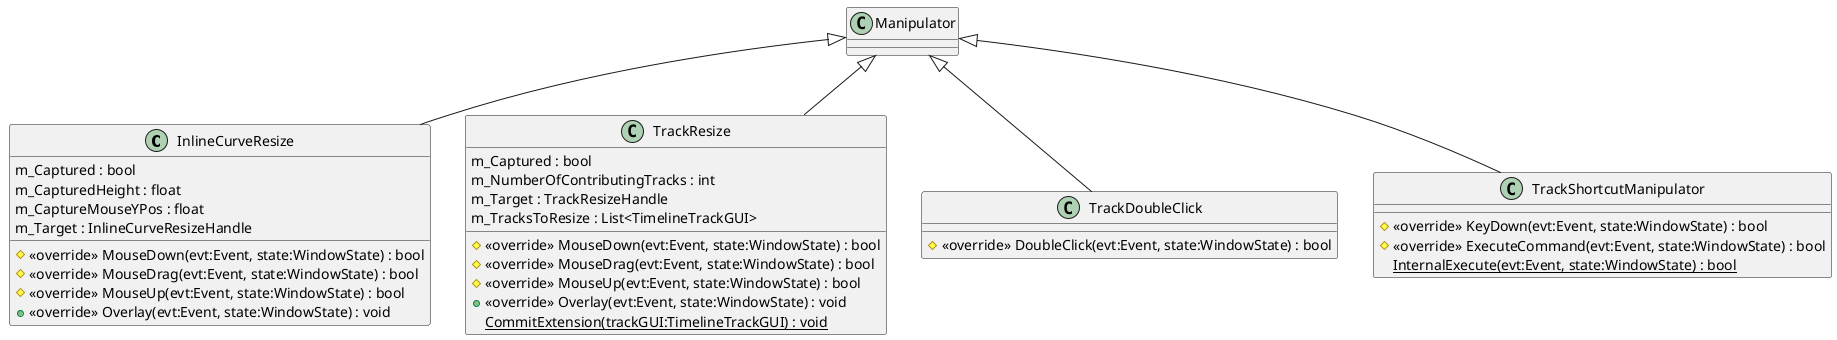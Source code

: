 @startuml
class InlineCurveResize {
    m_Captured : bool
    m_CapturedHeight : float
    m_CaptureMouseYPos : float
    m_Target : InlineCurveResizeHandle
    # <<override>> MouseDown(evt:Event, state:WindowState) : bool
    # <<override>> MouseDrag(evt:Event, state:WindowState) : bool
    # <<override>> MouseUp(evt:Event, state:WindowState) : bool
    + <<override>> Overlay(evt:Event, state:WindowState) : void
}
class TrackResize {
    m_Captured : bool
    m_NumberOfContributingTracks : int
    m_Target : TrackResizeHandle
    m_TracksToResize : List<TimelineTrackGUI>
    # <<override>> MouseDown(evt:Event, state:WindowState) : bool
    # <<override>> MouseDrag(evt:Event, state:WindowState) : bool
    # <<override>> MouseUp(evt:Event, state:WindowState) : bool
    + <<override>> Overlay(evt:Event, state:WindowState) : void
    {static} CommitExtension(trackGUI:TimelineTrackGUI) : void
}
class TrackDoubleClick {
    # <<override>> DoubleClick(evt:Event, state:WindowState) : bool
}
class TrackShortcutManipulator {
    # <<override>> KeyDown(evt:Event, state:WindowState) : bool
    # <<override>> ExecuteCommand(evt:Event, state:WindowState) : bool
    {static} InternalExecute(evt:Event, state:WindowState) : bool
}
Manipulator <|-- InlineCurveResize
Manipulator <|-- TrackResize
Manipulator <|-- TrackDoubleClick
Manipulator <|-- TrackShortcutManipulator
@enduml
